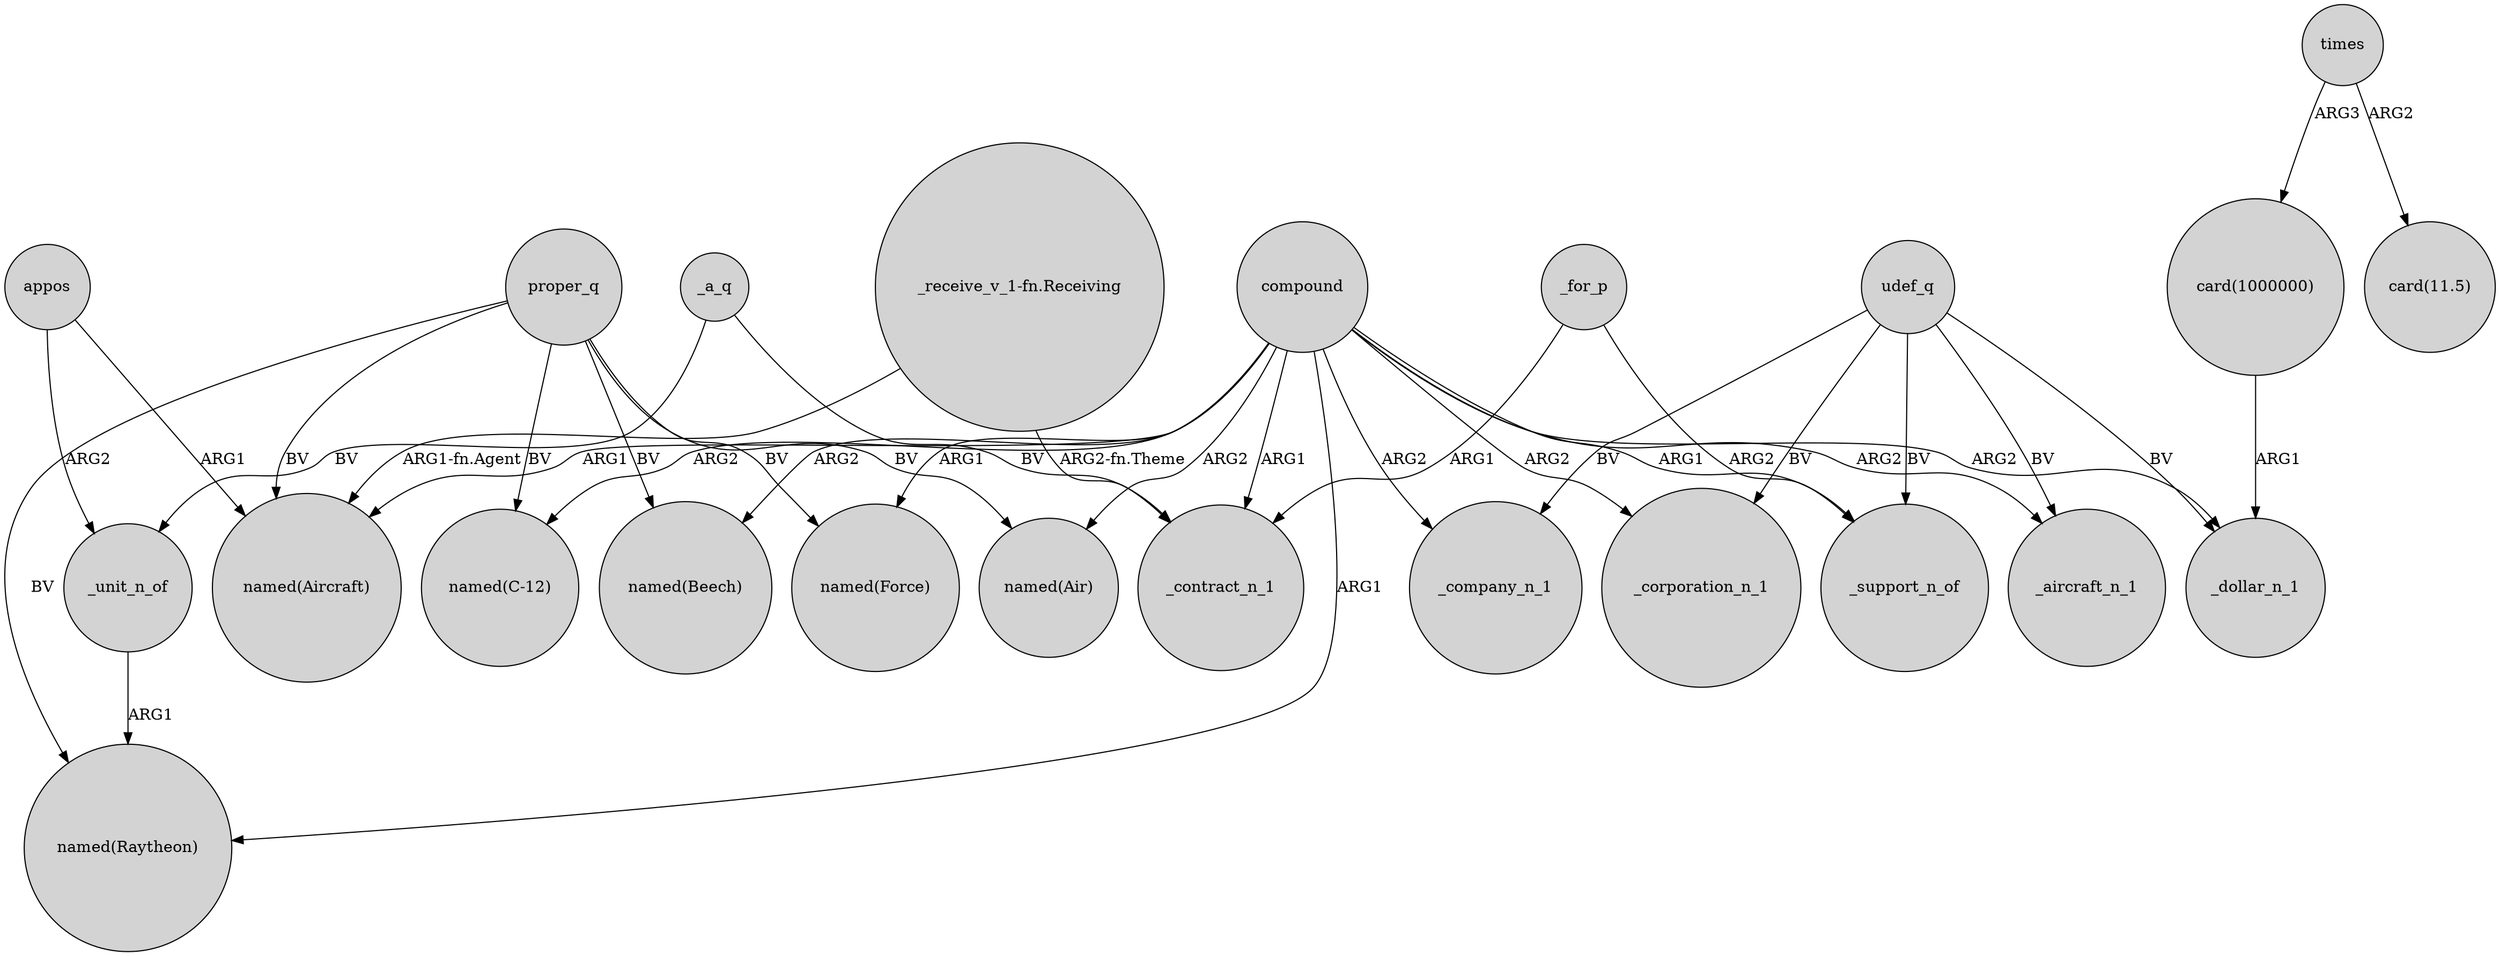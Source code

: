 digraph {
	node [shape=circle style=filled]
	"card(1000000)" -> _dollar_n_1 [label=ARG1]
	appos -> "named(Aircraft)" [label=ARG1]
	proper_q -> "named(Aircraft)" [label=BV]
	compound -> _company_n_1 [label=ARG2]
	times -> "card(11.5)" [label=ARG2]
	proper_q -> "named(Air)" [label=BV]
	compound -> _corporation_n_1 [label=ARG2]
	compound -> "named(Air)" [label=ARG2]
	compound -> _support_n_of [label=ARG1]
	compound -> "named(Force)" [label=ARG1]
	compound -> "named(Beech)" [label=ARG2]
	compound -> "named(Raytheon)" [label=ARG1]
	compound -> _contract_n_1 [label=ARG1]
	_a_q -> _contract_n_1 [label=BV]
	compound -> "named(C-12)" [label=ARG2]
	proper_q -> "named(Force)" [label=BV]
	udef_q -> _aircraft_n_1 [label=BV]
	udef_q -> _corporation_n_1 [label=BV]
	times -> "card(1000000)" [label=ARG3]
	_a_q -> _unit_n_of [label=BV]
	proper_q -> "named(C-12)" [label=BV]
	compound -> "named(Aircraft)" [label=ARG1]
	_for_p -> _support_n_of [label=ARG2]
	udef_q -> _support_n_of [label=BV]
	compound -> _aircraft_n_1 [label=ARG2]
	_unit_n_of -> "named(Raytheon)" [label=ARG1]
	proper_q -> "named(Beech)" [label=BV]
	proper_q -> "named(Raytheon)" [label=BV]
	compound -> _dollar_n_1 [label=ARG2]
	_for_p -> _contract_n_1 [label=ARG1]
	"_receive_v_1-fn.Receiving" -> "named(Aircraft)" [label="ARG1-fn.Agent"]
	udef_q -> _company_n_1 [label=BV]
	"_receive_v_1-fn.Receiving" -> _contract_n_1 [label="ARG2-fn.Theme"]
	udef_q -> _dollar_n_1 [label=BV]
	appos -> _unit_n_of [label=ARG2]
}
